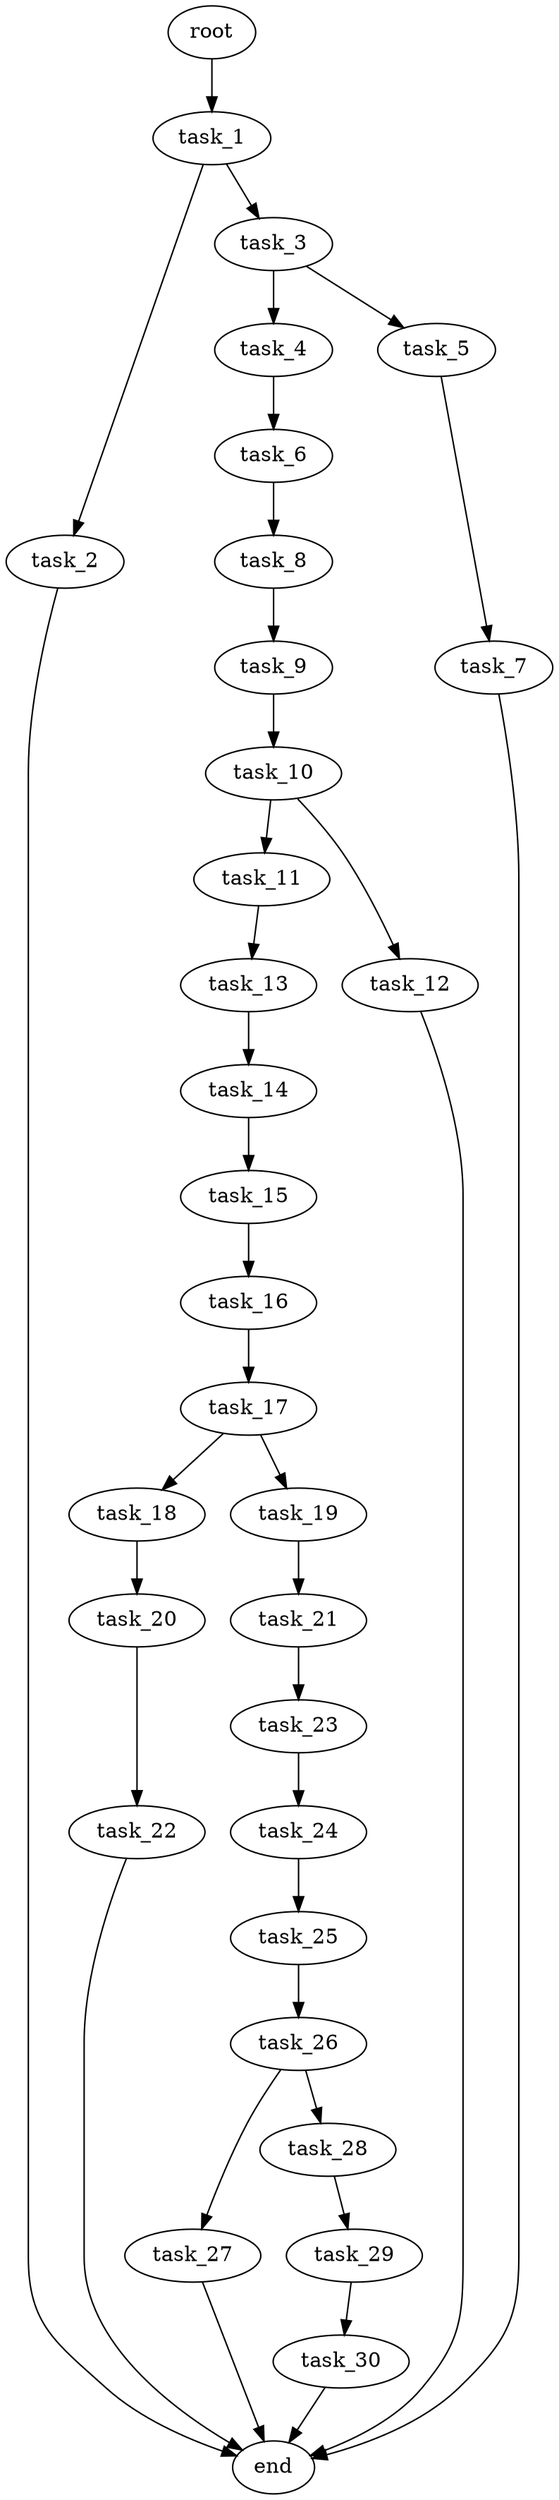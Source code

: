 digraph G {
  root [size="0.000000e+00"];
  task_1 [size="5.620979e+10"];
  task_2 [size="1.896286e+10"];
  task_3 [size="2.071986e+10"];
  task_4 [size="5.417485e+10"];
  task_5 [size="9.389293e+10"];
  task_6 [size="1.208919e+10"];
  task_7 [size="2.138586e+10"];
  task_8 [size="3.566407e+10"];
  task_9 [size="1.737042e+10"];
  task_10 [size="4.021993e+10"];
  task_11 [size="3.163086e+10"];
  task_12 [size="3.892477e+10"];
  task_13 [size="4.588301e+10"];
  task_14 [size="6.610968e+09"];
  task_15 [size="8.151034e+10"];
  task_16 [size="6.499800e+10"];
  task_17 [size="3.690431e+10"];
  task_18 [size="6.742454e+09"];
  task_19 [size="2.186390e+10"];
  task_20 [size="3.016041e+10"];
  task_21 [size="5.989092e+10"];
  task_22 [size="9.831042e+10"];
  task_23 [size="1.019034e+10"];
  task_24 [size="5.362279e+10"];
  task_25 [size="9.905322e+10"];
  task_26 [size="8.504800e+10"];
  task_27 [size="1.715420e+10"];
  task_28 [size="9.590388e+10"];
  task_29 [size="5.999072e+10"];
  task_30 [size="9.814178e+10"];
  end [size="0.000000e+00"];

  root -> task_1 [size="1.000000e-12"];
  task_1 -> task_2 [size="1.896286e+08"];
  task_1 -> task_3 [size="2.071986e+08"];
  task_2 -> end [size="1.000000e-12"];
  task_3 -> task_4 [size="5.417485e+08"];
  task_3 -> task_5 [size="9.389293e+08"];
  task_4 -> task_6 [size="1.208919e+08"];
  task_5 -> task_7 [size="2.138586e+08"];
  task_6 -> task_8 [size="3.566407e+08"];
  task_7 -> end [size="1.000000e-12"];
  task_8 -> task_9 [size="1.737042e+08"];
  task_9 -> task_10 [size="4.021993e+08"];
  task_10 -> task_11 [size="3.163086e+08"];
  task_10 -> task_12 [size="3.892477e+08"];
  task_11 -> task_13 [size="4.588301e+08"];
  task_12 -> end [size="1.000000e-12"];
  task_13 -> task_14 [size="6.610968e+07"];
  task_14 -> task_15 [size="8.151034e+08"];
  task_15 -> task_16 [size="6.499800e+08"];
  task_16 -> task_17 [size="3.690431e+08"];
  task_17 -> task_18 [size="6.742454e+07"];
  task_17 -> task_19 [size="2.186390e+08"];
  task_18 -> task_20 [size="3.016041e+08"];
  task_19 -> task_21 [size="5.989092e+08"];
  task_20 -> task_22 [size="9.831042e+08"];
  task_21 -> task_23 [size="1.019034e+08"];
  task_22 -> end [size="1.000000e-12"];
  task_23 -> task_24 [size="5.362279e+08"];
  task_24 -> task_25 [size="9.905322e+08"];
  task_25 -> task_26 [size="8.504800e+08"];
  task_26 -> task_27 [size="1.715420e+08"];
  task_26 -> task_28 [size="9.590388e+08"];
  task_27 -> end [size="1.000000e-12"];
  task_28 -> task_29 [size="5.999072e+08"];
  task_29 -> task_30 [size="9.814178e+08"];
  task_30 -> end [size="1.000000e-12"];
}
